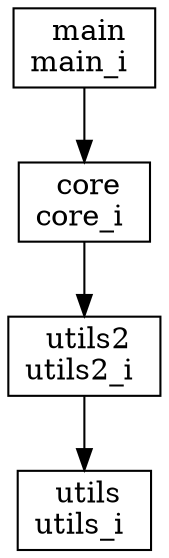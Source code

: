 digraph {
core_i [ label=" core\ncore_i " shape= box ]
main_i [ label=" main\nmain_i " shape= box ]
utils2_i [ label=" utils2\nutils2_i " shape= box ]
utils_i [ label=" utils\nutils_i " shape= box ]

"core_i" -> "utils2_i" []
"main_i" -> "core_i" []
"utils2_i" -> "utils_i" []
}
